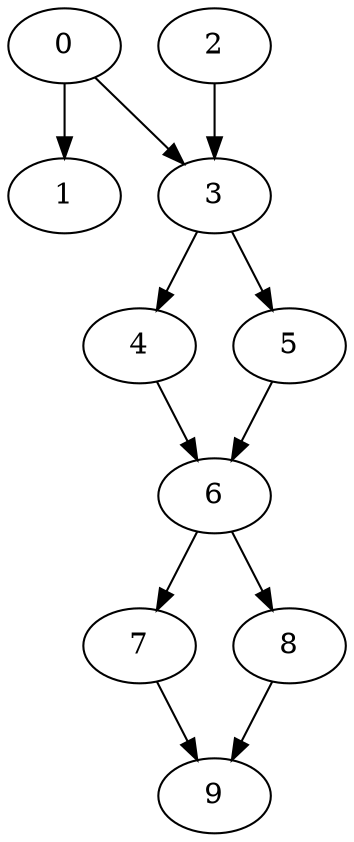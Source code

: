digraph {
	0
	1
	2
	3
	4
	5
	6
	7
	8
	9
	7 -> 9
	8 -> 9
	0 -> 1
	0 -> 3
	2 -> 3
	6 -> 7
	6 -> 8
	3 -> 4
	3 -> 5
	4 -> 6
	5 -> 6
}
